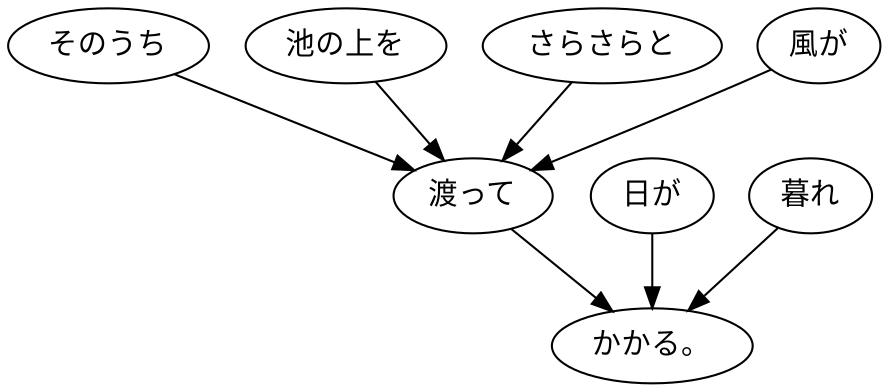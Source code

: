 digraph graph35 {
	node0 [label="そのうち"];
	node1 [label="池の上を"];
	node2 [label="さらさらと"];
	node3 [label="風が"];
	node4 [label="渡って"];
	node5 [label="日が"];
	node6 [label="暮れ"];
	node7 [label="かかる。"];
	node0 -> node4;
	node1 -> node4;
	node2 -> node4;
	node3 -> node4;
	node4 -> node7;
	node5 -> node7;
	node6 -> node7;
}
